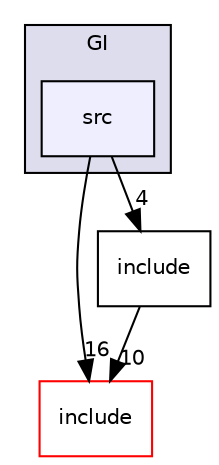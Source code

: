 digraph "C:/Users/raffa/Desktop/GI/GI/src" {
  compound=true
  node [ fontsize="10", fontname="Helvetica"];
  edge [ labelfontsize="10", labelfontname="Helvetica"];
  subgraph clusterdir_6db62532f0a9a23e32e905cfd07e40ec {
    graph [ bgcolor="#ddddee", pencolor="black", label="GI" fontname="Helvetica", fontsize="10", URL="dir_6db62532f0a9a23e32e905cfd07e40ec.html"]
  dir_6f85011894a993bfe937832c9111f882 [shape=box, label="src", style="filled", fillcolor="#eeeeff", pencolor="black", URL="dir_6f85011894a993bfe937832c9111f882.html"];
  }
  dir_6e52bfc87664c872db47d56ba392ebee [shape=box label="include" fillcolor="white" style="filled" color="red" URL="dir_6e52bfc87664c872db47d56ba392ebee.html"];
  dir_c876a8e6bd2d060625aa8eb40151e021 [shape=box label="include" URL="dir_c876a8e6bd2d060625aa8eb40151e021.html"];
  dir_6f85011894a993bfe937832c9111f882->dir_6e52bfc87664c872db47d56ba392ebee [headlabel="16", labeldistance=1.5 headhref="dir_000002_000005.html"];
  dir_6f85011894a993bfe937832c9111f882->dir_c876a8e6bd2d060625aa8eb40151e021 [headlabel="4", labeldistance=1.5 headhref="dir_000002_000001.html"];
  dir_c876a8e6bd2d060625aa8eb40151e021->dir_6e52bfc87664c872db47d56ba392ebee [headlabel="10", labeldistance=1.5 headhref="dir_000001_000005.html"];
}
